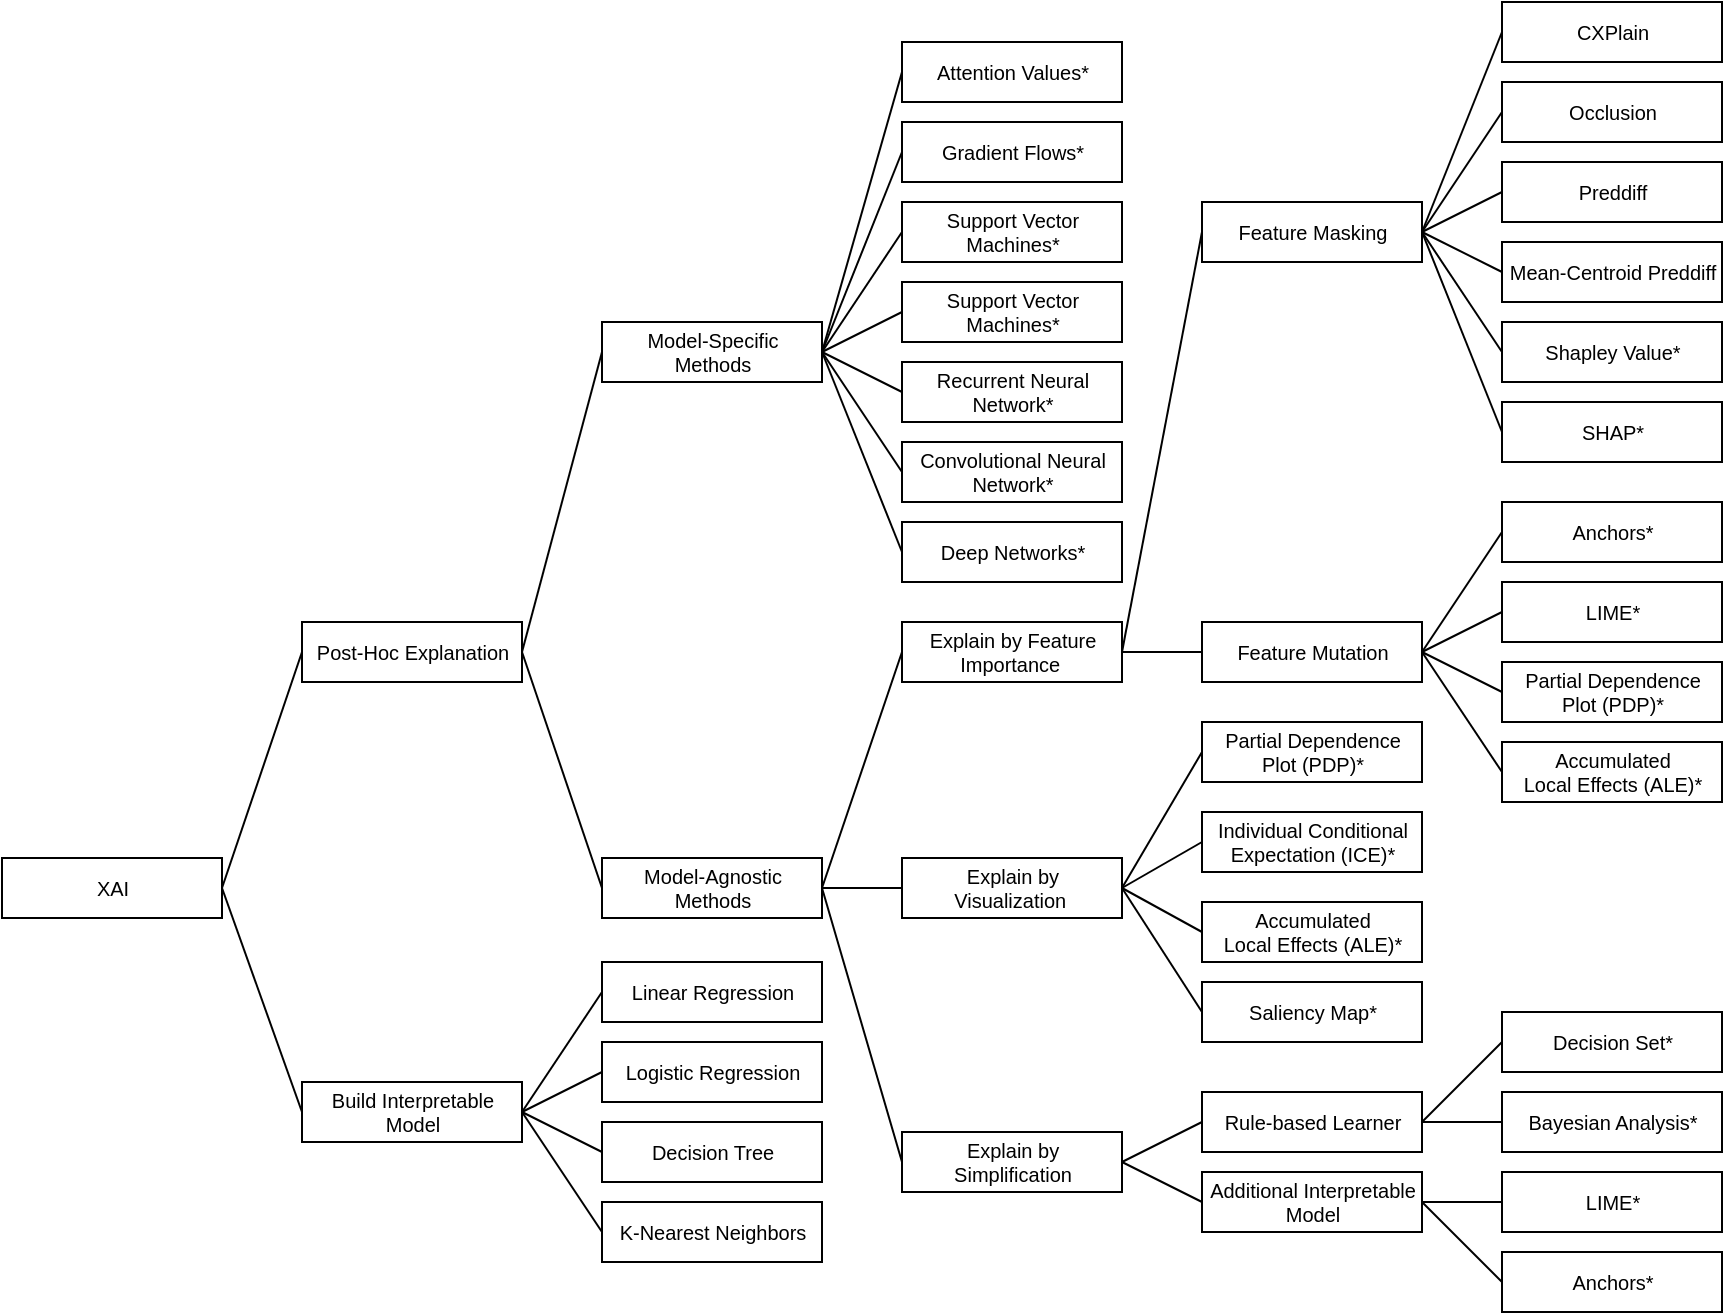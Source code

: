 <mxfile scale="5" border="0">
    <diagram id="yjiO_JQ9d7L8-kVdmlm_" name="Page-1">
        <mxGraphModel dx="551" dy="451" grid="1" gridSize="10" guides="1" tooltips="1" connect="1" arrows="1" fold="1" page="1" pageScale="1" pageWidth="827" pageHeight="1169" math="0" shadow="0">
            <root>
                <mxCell id="0"/>
                <mxCell id="1" parent="0"/>
                <mxCell id="2" value="XAI" style="rounded=0;fontSize=10;html=1;" parent="1" vertex="1">
                    <mxGeometry x="50" y="548" width="110" height="30" as="geometry"/>
                </mxCell>
                <mxCell id="3" value="" style="rounded=0;orthogonalLoop=1;jettySize=auto;exitX=1;exitY=0.5;exitDx=0;exitDy=0;entryX=0;entryY=0.5;entryDx=0;entryDy=0;endArrow=none;endFill=0;fontSize=10;html=1;" parent="1" source="5" target="10" edge="1">
                    <mxGeometry relative="1" as="geometry"/>
                </mxCell>
                <mxCell id="4" value="" style="rounded=0;orthogonalLoop=1;jettySize=auto;exitX=1;exitY=0.5;exitDx=0;exitDy=0;entryX=0;entryY=0.5;entryDx=0;entryDy=0;endArrow=none;endFill=0;fontSize=10;html=1;" parent="1" source="5" target="15" edge="1">
                    <mxGeometry relative="1" as="geometry"/>
                </mxCell>
                <mxCell id="5" value="Post-Hoc Explanation" style="rounded=0;fontSize=10;html=1;" parent="1" vertex="1">
                    <mxGeometry x="200" y="430" width="110" height="30" as="geometry"/>
                </mxCell>
                <mxCell id="6" value="" style="rounded=0;orthogonalLoop=1;jettySize=auto;exitX=1;exitY=0.5;exitDx=0;exitDy=0;entryX=0;entryY=0.5;entryDx=0;entryDy=0;endArrow=none;endFill=0;fontSize=10;html=1;" parent="1" source="10" target="34" edge="1">
                    <mxGeometry relative="1" as="geometry"/>
                </mxCell>
                <mxCell id="7" value="" style="rounded=0;orthogonalLoop=1;jettySize=auto;exitX=1;exitY=0.5;exitDx=0;exitDy=0;entryX=0;entryY=0.5;entryDx=0;entryDy=0;endArrow=none;endFill=0;fontSize=10;html=1;" parent="1" source="10" target="35" edge="1">
                    <mxGeometry relative="1" as="geometry"/>
                </mxCell>
                <mxCell id="8" value="" style="rounded=0;orthogonalLoop=1;jettySize=auto;exitX=1;exitY=0.5;exitDx=0;exitDy=0;entryX=0;entryY=0.5;entryDx=0;entryDy=0;endArrow=none;endFill=0;fontSize=10;html=1;" parent="1" source="10" target="36" edge="1">
                    <mxGeometry relative="1" as="geometry"/>
                </mxCell>
                <mxCell id="9" value="" style="rounded=0;orthogonalLoop=1;jettySize=auto;exitX=1;exitY=0.5;exitDx=0;exitDy=0;entryX=0;entryY=0.5;entryDx=0;entryDy=0;endArrow=none;endFill=0;fontSize=10;html=1;" parent="1" source="10" target="37" edge="1">
                    <mxGeometry relative="1" as="geometry"/>
                </mxCell>
                <mxCell id="10" value="Model-Specific &lt;br&gt;Methods" style="rounded=0;fontSize=10;html=1;" parent="1" vertex="1">
                    <mxGeometry x="350" y="280" width="110" height="30" as="geometry"/>
                </mxCell>
                <mxCell id="11" value="Build Interpretable &lt;br&gt;Model" style="rounded=0;fontSize=10;html=1;" parent="1" vertex="1">
                    <mxGeometry x="200" y="660" width="110" height="30" as="geometry"/>
                </mxCell>
                <mxCell id="12" value="" style="rounded=0;orthogonalLoop=1;jettySize=auto;exitX=1;exitY=0.5;exitDx=0;exitDy=0;entryX=0;entryY=0.5;entryDx=0;entryDy=0;endArrow=none;endFill=0;fontSize=10;html=1;" parent="1" source="15" target="18" edge="1">
                    <mxGeometry relative="1" as="geometry"/>
                </mxCell>
                <mxCell id="13" value="" style="rounded=0;orthogonalLoop=1;jettySize=auto;exitX=1;exitY=0.5;exitDx=0;exitDy=0;entryX=0;entryY=0.5;entryDx=0;entryDy=0;endArrow=none;endFill=0;fontSize=10;html=1;" parent="1" source="15" target="16" edge="1">
                    <mxGeometry relative="1" as="geometry"/>
                </mxCell>
                <mxCell id="14" value="" style="rounded=0;orthogonalLoop=1;jettySize=auto;exitX=1;exitY=0.5;exitDx=0;exitDy=0;entryX=0;entryY=0.5;entryDx=0;entryDy=0;endArrow=none;endFill=0;fontSize=10;html=1;" parent="1" source="15" target="17" edge="1">
                    <mxGeometry relative="1" as="geometry"/>
                </mxCell>
                <mxCell id="15" value="Model-Agnostic &lt;br&gt;Methods" style="rounded=0;fontSize=10;html=1;" parent="1" vertex="1">
                    <mxGeometry x="350" y="548" width="110" height="30" as="geometry"/>
                </mxCell>
                <mxCell id="16" value="Explain by &lt;br&gt;Simplification" style="rounded=0;fontSize=10;html=1;" parent="1" vertex="1">
                    <mxGeometry x="500" y="685" width="110" height="30" as="geometry"/>
                </mxCell>
                <mxCell id="17" value="Explain by Feature &lt;br&gt;Importance&amp;nbsp;" style="rounded=0;fontSize=10;html=1;" parent="1" vertex="1">
                    <mxGeometry x="500" y="430" width="110" height="30" as="geometry"/>
                </mxCell>
                <mxCell id="18" value="Explain by &lt;br&gt;Visualization&amp;nbsp;" style="rounded=0;fontSize=10;html=1;" parent="1" vertex="1">
                    <mxGeometry x="500" y="548" width="110" height="30" as="geometry"/>
                </mxCell>
                <mxCell id="19" value="" style="rounded=0;orthogonalLoop=1;jettySize=auto;exitX=1;exitY=0.5;exitDx=0;exitDy=0;entryX=0;entryY=0.5;entryDx=0;entryDy=0;endArrow=none;endFill=0;fontSize=10;html=1;" parent="1" source="21" target="41" edge="1">
                    <mxGeometry relative="1" as="geometry"/>
                </mxCell>
                <mxCell id="20" value="" style="rounded=0;orthogonalLoop=1;jettySize=auto;exitX=1;exitY=0.5;exitDx=0;exitDy=0;entryX=0;entryY=0.5;entryDx=0;entryDy=0;endArrow=none;endFill=0;fontSize=10;html=1;" parent="1" source="21" target="43" edge="1">
                    <mxGeometry relative="1" as="geometry"/>
                </mxCell>
                <mxCell id="21" value="Feature Masking" style="rounded=0;fontSize=10;html=1;" parent="1" vertex="1">
                    <mxGeometry x="650" y="220" width="110" height="30" as="geometry"/>
                </mxCell>
                <mxCell id="22" value="" style="rounded=0;orthogonalLoop=1;jettySize=auto;exitX=1;exitY=0.5;exitDx=0;exitDy=0;entryX=0;entryY=0.5;entryDx=0;entryDy=0;endArrow=none;endFill=0;fontSize=10;html=1;" parent="1" source="26" target="68" edge="1">
                    <mxGeometry relative="1" as="geometry"/>
                </mxCell>
                <mxCell id="23" value="" style="rounded=0;orthogonalLoop=1;jettySize=auto;exitX=1;exitY=0.5;exitDx=0;exitDy=0;entryX=0;entryY=0.5;entryDx=0;entryDy=0;endArrow=none;endFill=0;fontSize=10;html=1;" parent="1" source="26" target="69" edge="1">
                    <mxGeometry relative="1" as="geometry"/>
                </mxCell>
                <mxCell id="24" value="" style="rounded=0;orthogonalLoop=1;jettySize=auto;exitX=1;exitY=0.5;exitDx=0;exitDy=0;entryX=0;entryY=0.5;entryDx=0;entryDy=0;endArrow=none;endFill=0;fontSize=10;html=1;" parent="1" source="26" target="67" edge="1">
                    <mxGeometry relative="1" as="geometry"/>
                </mxCell>
                <mxCell id="25" value="" style="rounded=0;orthogonalLoop=1;jettySize=auto;exitX=1;exitY=0.5;exitDx=0;exitDy=0;entryX=0;entryY=0.5;entryDx=0;entryDy=0;endArrow=none;endFill=0;fontSize=10;html=1;" parent="1" source="26" target="66" edge="1">
                    <mxGeometry relative="1" as="geometry"/>
                </mxCell>
                <mxCell id="26" value="Feature Mutation" style="rounded=0;fontSize=10;html=1;" parent="1" vertex="1">
                    <mxGeometry x="650" y="430" width="110" height="30" as="geometry"/>
                </mxCell>
                <mxCell id="27" value="Accumulated &lt;br&gt;Local Effects (ALE)*" style="rounded=0;fontSize=10;html=1;" parent="1" vertex="1">
                    <mxGeometry x="650" y="570" width="110" height="30" as="geometry"/>
                </mxCell>
                <mxCell id="28" value="Rule-based Learner" style="rounded=0;fontSize=10;html=1;" parent="1" vertex="1">
                    <mxGeometry x="650" y="665" width="110" height="30" as="geometry"/>
                </mxCell>
                <mxCell id="29" value="Partial Dependence &lt;br&gt;Plot (PDP)*" style="rounded=0;fontSize=10;html=1;" parent="1" vertex="1">
                    <mxGeometry x="650" y="480" width="110" height="30" as="geometry"/>
                </mxCell>
                <mxCell id="30" value="Linear Regression" style="rounded=0;fontSize=10;html=1;" parent="1" vertex="1">
                    <mxGeometry x="350" y="600" width="110" height="30" as="geometry"/>
                </mxCell>
                <mxCell id="31" value="Decision Tree" style="rounded=0;fontSize=10;html=1;" parent="1" vertex="1">
                    <mxGeometry x="350" y="680" width="110" height="30" as="geometry"/>
                </mxCell>
                <mxCell id="32" value="Logistic Regression" style="rounded=0;fontSize=10;html=1;" parent="1" vertex="1">
                    <mxGeometry x="350" y="640" width="110" height="30" as="geometry"/>
                </mxCell>
                <mxCell id="33" value="K-Nearest Neighbors" style="rounded=0;fontSize=10;html=1;" parent="1" vertex="1">
                    <mxGeometry x="350" y="720" width="110" height="30" as="geometry"/>
                </mxCell>
                <mxCell id="34" value="Support Vector &lt;br&gt;Machines*" style="rounded=0;fontSize=10;html=1;" parent="1" vertex="1">
                    <mxGeometry x="500" y="260" width="110" height="30" as="geometry"/>
                </mxCell>
                <mxCell id="35" value="Recurrent Neural &lt;br&gt;Network*" style="rounded=0;fontSize=10;html=1;" parent="1" vertex="1">
                    <mxGeometry x="500" y="300" width="110" height="30" as="geometry"/>
                </mxCell>
                <mxCell id="36" value="Convolutional Neural&lt;br&gt;Network*" style="rounded=0;fontSize=10;html=1;" parent="1" vertex="1">
                    <mxGeometry x="500" y="340" width="110" height="30" as="geometry"/>
                </mxCell>
                <mxCell id="37" value="Deep Networks*" style="rounded=0;fontSize=10;html=1;" parent="1" vertex="1">
                    <mxGeometry x="500" y="380" width="110" height="30" as="geometry"/>
                </mxCell>
                <mxCell id="38" value="Individual Conditional &lt;br&gt;Expectation (ICE)*" style="rounded=0;fontSize=10;html=1;" parent="1" vertex="1">
                    <mxGeometry x="650" y="525" width="110" height="30" as="geometry"/>
                </mxCell>
                <mxCell id="39" value="Decision Set*" style="rounded=0;fontSize=10;html=1;" parent="1" vertex="1">
                    <mxGeometry x="800" y="625" width="110" height="30" as="geometry"/>
                </mxCell>
                <mxCell id="40" value="Bayesian Analysis*" style="rounded=0;fontSize=10;html=1;" parent="1" vertex="1">
                    <mxGeometry x="800" y="665" width="110" height="30" as="geometry"/>
                </mxCell>
                <mxCell id="41" value="Shapley Value*" style="rounded=0;fontSize=10;html=1;" parent="1" vertex="1">
                    <mxGeometry x="800" y="280" width="110" height="30" as="geometry"/>
                </mxCell>
                <mxCell id="42" value="Saliency Map*" style="rounded=0;fontSize=10;html=1;" parent="1" vertex="1">
                    <mxGeometry x="650" y="610" width="110" height="30" as="geometry"/>
                </mxCell>
                <mxCell id="43" value="SHAP*" style="rounded=0;fontSize=10;html=1;" parent="1" vertex="1">
                    <mxGeometry x="800" y="320" width="110" height="30" as="geometry"/>
                </mxCell>
                <mxCell id="44" value="Additional Interpretable &lt;br&gt;Model" style="rounded=0;fontSize=10;html=1;" parent="1" vertex="1">
                    <mxGeometry x="650" y="705" width="110" height="30" as="geometry"/>
                </mxCell>
                <mxCell id="45" value="LIME*" style="rounded=0;fontSize=10;html=1;" parent="1" vertex="1">
                    <mxGeometry x="800" y="705" width="110" height="30" as="geometry"/>
                </mxCell>
                <mxCell id="46" value="Anchors*" style="rounded=0;fontSize=10;html=1;" parent="1" vertex="1">
                    <mxGeometry x="800" y="745" width="110" height="30" as="geometry"/>
                </mxCell>
                <mxCell id="47" value="" style="endArrow=none;fontFamily=Helvetica;fontSize=10;fontColor=default;entryX=0;entryY=0.5;entryDx=0;entryDy=0;exitX=1;exitY=0.5;exitDx=0;exitDy=0;rounded=0;html=1;" parent="1" source="2" target="5" edge="1">
                    <mxGeometry width="50" height="50" relative="1" as="geometry">
                        <mxPoint x="130" y="460" as="sourcePoint"/>
                        <mxPoint x="180" y="410" as="targetPoint"/>
                    </mxGeometry>
                </mxCell>
                <mxCell id="48" value="" style="endArrow=none;fontFamily=Helvetica;fontSize=10;fontColor=default;exitX=1;exitY=0.5;exitDx=0;exitDy=0;entryX=0;entryY=0.5;entryDx=0;entryDy=0;rounded=0;html=1;" parent="1" source="2" target="11" edge="1">
                    <mxGeometry width="50" height="50" relative="1" as="geometry">
                        <mxPoint x="150" y="650" as="sourcePoint"/>
                        <mxPoint x="200" y="600" as="targetPoint"/>
                    </mxGeometry>
                </mxCell>
                <mxCell id="49" value="" style="endArrow=none;fontFamily=Helvetica;fontSize=10;fontColor=default;entryX=0;entryY=0.5;entryDx=0;entryDy=0;exitX=1;exitY=0.5;exitDx=0;exitDy=0;rounded=0;html=1;" parent="1" source="11" target="30" edge="1">
                    <mxGeometry width="50" height="50" relative="1" as="geometry">
                        <mxPoint x="270" y="660" as="sourcePoint"/>
                        <mxPoint x="320" y="610" as="targetPoint"/>
                    </mxGeometry>
                </mxCell>
                <mxCell id="50" value="" style="endArrow=none;fontFamily=Helvetica;fontSize=10;fontColor=default;entryX=0;entryY=0.5;entryDx=0;entryDy=0;exitX=1;exitY=0.5;exitDx=0;exitDy=0;rounded=0;html=1;" parent="1" source="11" target="32" edge="1">
                    <mxGeometry width="50" height="50" relative="1" as="geometry">
                        <mxPoint x="260" y="790" as="sourcePoint"/>
                        <mxPoint x="310" y="740" as="targetPoint"/>
                    </mxGeometry>
                </mxCell>
                <mxCell id="51" value="" style="endArrow=none;fontFamily=Helvetica;fontSize=10;fontColor=default;entryX=0;entryY=0.5;entryDx=0;entryDy=0;exitX=1;exitY=0.5;exitDx=0;exitDy=0;rounded=0;html=1;" parent="1" source="11" target="31" edge="1">
                    <mxGeometry width="50" height="50" relative="1" as="geometry">
                        <mxPoint x="270" y="790" as="sourcePoint"/>
                        <mxPoint x="320" y="740" as="targetPoint"/>
                    </mxGeometry>
                </mxCell>
                <mxCell id="52" value="" style="endArrow=none;fontFamily=Helvetica;fontSize=10;fontColor=default;entryX=0;entryY=0.5;entryDx=0;entryDy=0;exitX=1;exitY=0.5;exitDx=0;exitDy=0;rounded=0;html=1;" parent="1" source="11" target="33" edge="1">
                    <mxGeometry width="50" height="50" relative="1" as="geometry">
                        <mxPoint x="200" y="810" as="sourcePoint"/>
                        <mxPoint x="250" y="760" as="targetPoint"/>
                    </mxGeometry>
                </mxCell>
                <mxCell id="53" value="" style="endArrow=none;fontFamily=Helvetica;fontSize=10;fontColor=default;entryX=0;entryY=0.5;entryDx=0;entryDy=0;exitX=1;exitY=0.5;exitDx=0;exitDy=0;rounded=0;html=1;" parent="1" source="18" target="29" edge="1">
                    <mxGeometry width="50" height="50" relative="1" as="geometry">
                        <mxPoint x="600" y="665" as="sourcePoint"/>
                        <mxPoint x="650" y="615" as="targetPoint"/>
                    </mxGeometry>
                </mxCell>
                <mxCell id="54" value="" style="endArrow=none;fontFamily=Helvetica;fontSize=10;fontColor=default;entryX=0;entryY=0.5;entryDx=0;entryDy=0;exitX=1;exitY=0.5;exitDx=0;exitDy=0;rounded=0;html=1;" parent="1" source="18" target="38" edge="1">
                    <mxGeometry width="50" height="50" relative="1" as="geometry">
                        <mxPoint x="580" y="755" as="sourcePoint"/>
                        <mxPoint x="630" y="705" as="targetPoint"/>
                    </mxGeometry>
                </mxCell>
                <mxCell id="55" value="" style="endArrow=none;fontFamily=Helvetica;fontSize=10;fontColor=default;entryX=0;entryY=0.5;entryDx=0;entryDy=0;exitX=1;exitY=0.5;exitDx=0;exitDy=0;rounded=0;html=1;" parent="1" source="18" target="27" edge="1">
                    <mxGeometry width="50" height="50" relative="1" as="geometry">
                        <mxPoint x="540" y="745" as="sourcePoint"/>
                        <mxPoint x="590" y="695" as="targetPoint"/>
                    </mxGeometry>
                </mxCell>
                <mxCell id="56" value="" style="endArrow=none;fontFamily=Helvetica;fontSize=10;fontColor=default;entryX=0;entryY=0.5;entryDx=0;entryDy=0;exitX=1;exitY=0.5;exitDx=0;exitDy=0;rounded=0;html=1;" parent="1" source="18" target="42" edge="1">
                    <mxGeometry width="50" height="50" relative="1" as="geometry">
                        <mxPoint x="570" y="755" as="sourcePoint"/>
                        <mxPoint x="620" y="705" as="targetPoint"/>
                    </mxGeometry>
                </mxCell>
                <mxCell id="57" value="" style="endArrow=none;fontFamily=Helvetica;fontSize=10;fontColor=default;entryX=0;entryY=0.5;entryDx=0;entryDy=0;exitX=1;exitY=0.5;exitDx=0;exitDy=0;rounded=0;html=1;" parent="1" source="16" target="28" edge="1">
                    <mxGeometry width="50" height="50" relative="1" as="geometry">
                        <mxPoint x="570" y="795" as="sourcePoint"/>
                        <mxPoint x="620" y="745" as="targetPoint"/>
                    </mxGeometry>
                </mxCell>
                <mxCell id="58" value="" style="endArrow=none;fontFamily=Helvetica;fontSize=10;fontColor=default;entryX=0;entryY=0.5;entryDx=0;entryDy=0;exitX=1;exitY=0.5;exitDx=0;exitDy=0;rounded=0;html=1;" parent="1" source="28" target="39" edge="1">
                    <mxGeometry width="50" height="50" relative="1" as="geometry">
                        <mxPoint x="550" y="795" as="sourcePoint"/>
                        <mxPoint x="600" y="745" as="targetPoint"/>
                    </mxGeometry>
                </mxCell>
                <mxCell id="59" value="" style="endArrow=none;fontFamily=Helvetica;fontSize=10;fontColor=default;entryX=0;entryY=0.5;entryDx=0;entryDy=0;exitX=1;exitY=0.5;exitDx=0;exitDy=0;rounded=0;html=1;" parent="1" source="28" target="40" edge="1">
                    <mxGeometry width="50" height="50" relative="1" as="geometry">
                        <mxPoint x="570" y="795" as="sourcePoint"/>
                        <mxPoint x="620" y="745" as="targetPoint"/>
                    </mxGeometry>
                </mxCell>
                <mxCell id="60" value="" style="endArrow=none;fontFamily=Helvetica;fontSize=10;fontColor=default;entryX=0;entryY=0.5;entryDx=0;entryDy=0;exitX=1;exitY=0.5;exitDx=0;exitDy=0;rounded=0;html=1;" parent="1" source="16" target="44" edge="1">
                    <mxGeometry width="50" height="50" relative="1" as="geometry">
                        <mxPoint x="550" y="785" as="sourcePoint"/>
                        <mxPoint x="600" y="735" as="targetPoint"/>
                    </mxGeometry>
                </mxCell>
                <mxCell id="61" value="" style="endArrow=none;fontFamily=Helvetica;fontSize=10;fontColor=default;entryX=0;entryY=0.5;entryDx=0;entryDy=0;exitX=1;exitY=0.5;exitDx=0;exitDy=0;rounded=0;html=1;" parent="1" source="44" target="45" edge="1">
                    <mxGeometry width="50" height="50" relative="1" as="geometry">
                        <mxPoint x="640" y="825" as="sourcePoint"/>
                        <mxPoint x="690" y="775" as="targetPoint"/>
                    </mxGeometry>
                </mxCell>
                <mxCell id="62" value="" style="endArrow=none;fontFamily=Helvetica;fontSize=10;fontColor=default;entryX=0;entryY=0.5;entryDx=0;entryDy=0;exitX=1;exitY=0.5;exitDx=0;exitDy=0;rounded=0;html=1;" parent="1" source="44" target="46" edge="1">
                    <mxGeometry width="50" height="50" relative="1" as="geometry">
                        <mxPoint x="580" y="805" as="sourcePoint"/>
                        <mxPoint x="630" y="755" as="targetPoint"/>
                    </mxGeometry>
                </mxCell>
                <mxCell id="63" value="" style="endArrow=none;fontFamily=Helvetica;fontSize=10;fontColor=default;entryX=0;entryY=0.5;entryDx=0;entryDy=0;exitX=1;exitY=0.5;exitDx=0;exitDy=0;rounded=0;html=1;" parent="1" source="17" target="21" edge="1">
                    <mxGeometry width="50" height="50" relative="1" as="geometry">
                        <mxPoint x="560" y="440" as="sourcePoint"/>
                        <mxPoint x="610" y="390" as="targetPoint"/>
                    </mxGeometry>
                </mxCell>
                <mxCell id="64" value="" style="endArrow=none;fontFamily=Helvetica;fontSize=10;fontColor=default;entryX=0;entryY=0.5;entryDx=0;entryDy=0;exitX=1;exitY=0.5;exitDx=0;exitDy=0;rounded=0;html=1;" parent="1" source="17" target="26" edge="1">
                    <mxGeometry width="50" height="50" relative="1" as="geometry">
                        <mxPoint x="560" y="480" as="sourcePoint"/>
                        <mxPoint x="610" y="430" as="targetPoint"/>
                    </mxGeometry>
                </mxCell>
                <mxCell id="65" value="" style="group" parent="1" vertex="1" connectable="0">
                    <mxGeometry x="800" y="370" width="110" height="150" as="geometry"/>
                </mxCell>
                <mxCell id="66" value="Accumulated &lt;br&gt;Local Effects (ALE)*" style="rounded=0;fontSize=10;html=1;" parent="65" vertex="1">
                    <mxGeometry y="120" width="110" height="30" as="geometry"/>
                </mxCell>
                <mxCell id="67" value="Partial Dependence &lt;br&gt;Plot (PDP)*" style="rounded=0;fontSize=10;html=1;" parent="65" vertex="1">
                    <mxGeometry y="80" width="110" height="30" as="geometry"/>
                </mxCell>
                <mxCell id="68" value="Anchors*" style="rounded=0;fontSize=10;html=1;" parent="65" vertex="1">
                    <mxGeometry width="110" height="30" as="geometry"/>
                </mxCell>
                <mxCell id="69" value="LIME*" style="rounded=0;fontSize=10;html=1;" parent="65" vertex="1">
                    <mxGeometry y="40" width="110" height="30" as="geometry"/>
                </mxCell>
                <mxCell id="70" value="Preddiff" style="rounded=0;fontSize=10;html=1;" parent="1" vertex="1">
                    <mxGeometry x="800" y="200" width="110" height="30" as="geometry"/>
                </mxCell>
                <mxCell id="71" value="Mean-Centroid Preddiff" style="rounded=0;fontSize=10;html=1;" parent="1" vertex="1">
                    <mxGeometry x="800" y="240" width="110" height="30" as="geometry"/>
                </mxCell>
                <mxCell id="72" value="" style="endArrow=none;html=1;entryX=0;entryY=0.5;entryDx=0;entryDy=0;exitX=1;exitY=0.5;exitDx=0;exitDy=0;" parent="1" source="21" target="70" edge="1">
                    <mxGeometry width="50" height="50" relative="1" as="geometry">
                        <mxPoint x="700" y="270" as="sourcePoint"/>
                        <mxPoint x="750" y="220" as="targetPoint"/>
                    </mxGeometry>
                </mxCell>
                <mxCell id="73" value="" style="endArrow=none;html=1;entryX=0;entryY=0.5;entryDx=0;entryDy=0;exitX=1;exitY=0.5;exitDx=0;exitDy=0;" parent="1" source="21" target="71" edge="1">
                    <mxGeometry width="50" height="50" relative="1" as="geometry">
                        <mxPoint x="680" y="390" as="sourcePoint"/>
                        <mxPoint x="730" y="340" as="targetPoint"/>
                    </mxGeometry>
                </mxCell>
                <mxCell id="74" value="Support Vector &lt;br&gt;Machines*" style="rounded=0;fontSize=10;html=1;" vertex="1" parent="1">
                    <mxGeometry x="500" y="220" width="110" height="30" as="geometry"/>
                </mxCell>
                <mxCell id="75" value="Gradient Flows*" style="rounded=0;fontSize=10;html=1;" vertex="1" parent="1">
                    <mxGeometry x="500" y="180" width="110" height="30" as="geometry"/>
                </mxCell>
                <mxCell id="76" value="Attention Values*" style="rounded=0;fontSize=10;html=1;" vertex="1" parent="1">
                    <mxGeometry x="500" y="140" width="110" height="30" as="geometry"/>
                </mxCell>
                <mxCell id="77" value="" style="rounded=0;orthogonalLoop=1;jettySize=auto;exitX=1;exitY=0.5;exitDx=0;exitDy=0;entryX=0;entryY=0.5;entryDx=0;entryDy=0;endArrow=none;endFill=0;fontSize=10;html=1;" edge="1" parent="1" source="10" target="74">
                    <mxGeometry relative="1" as="geometry">
                        <mxPoint x="470.0" y="305" as="sourcePoint"/>
                        <mxPoint x="510" y="285" as="targetPoint"/>
                    </mxGeometry>
                </mxCell>
                <mxCell id="78" value="" style="rounded=0;orthogonalLoop=1;jettySize=auto;entryX=0;entryY=0.5;entryDx=0;entryDy=0;endArrow=none;endFill=0;fontSize=10;html=1;" edge="1" parent="1" target="75">
                    <mxGeometry relative="1" as="geometry">
                        <mxPoint x="460" y="295" as="sourcePoint"/>
                        <mxPoint x="520" y="295" as="targetPoint"/>
                    </mxGeometry>
                </mxCell>
                <mxCell id="79" value="" style="rounded=0;orthogonalLoop=1;jettySize=auto;exitX=1;exitY=0.5;exitDx=0;exitDy=0;entryX=0;entryY=0.5;entryDx=0;entryDy=0;endArrow=none;endFill=0;fontSize=10;html=1;" edge="1" parent="1" source="10" target="76">
                    <mxGeometry relative="1" as="geometry">
                        <mxPoint x="490.0" y="325" as="sourcePoint"/>
                        <mxPoint x="530" y="305" as="targetPoint"/>
                    </mxGeometry>
                </mxCell>
                <mxCell id="80" value="Occlusion" style="rounded=0;fontSize=10;html=1;" vertex="1" parent="1">
                    <mxGeometry x="800" y="160" width="110" height="30" as="geometry"/>
                </mxCell>
                <mxCell id="81" value="CXPlain" style="rounded=0;fontSize=10;html=1;" vertex="1" parent="1">
                    <mxGeometry x="800" y="120" width="110" height="30" as="geometry"/>
                </mxCell>
                <mxCell id="82" value="" style="endArrow=none;html=1;entryX=0;entryY=0.5;entryDx=0;entryDy=0;exitX=1;exitY=0.5;exitDx=0;exitDy=0;" edge="1" parent="1" source="21" target="80">
                    <mxGeometry width="50" height="50" relative="1" as="geometry">
                        <mxPoint x="770" y="245" as="sourcePoint"/>
                        <mxPoint x="810" y="225" as="targetPoint"/>
                    </mxGeometry>
                </mxCell>
                <mxCell id="83" value="" style="endArrow=none;html=1;entryX=0;entryY=0.5;entryDx=0;entryDy=0;exitX=1;exitY=0.5;exitDx=0;exitDy=0;" edge="1" parent="1" source="21" target="81">
                    <mxGeometry width="50" height="50" relative="1" as="geometry">
                        <mxPoint x="760" y="230" as="sourcePoint"/>
                        <mxPoint x="810" y="185" as="targetPoint"/>
                    </mxGeometry>
                </mxCell>
            </root>
        </mxGraphModel>
    </diagram>
</mxfile>